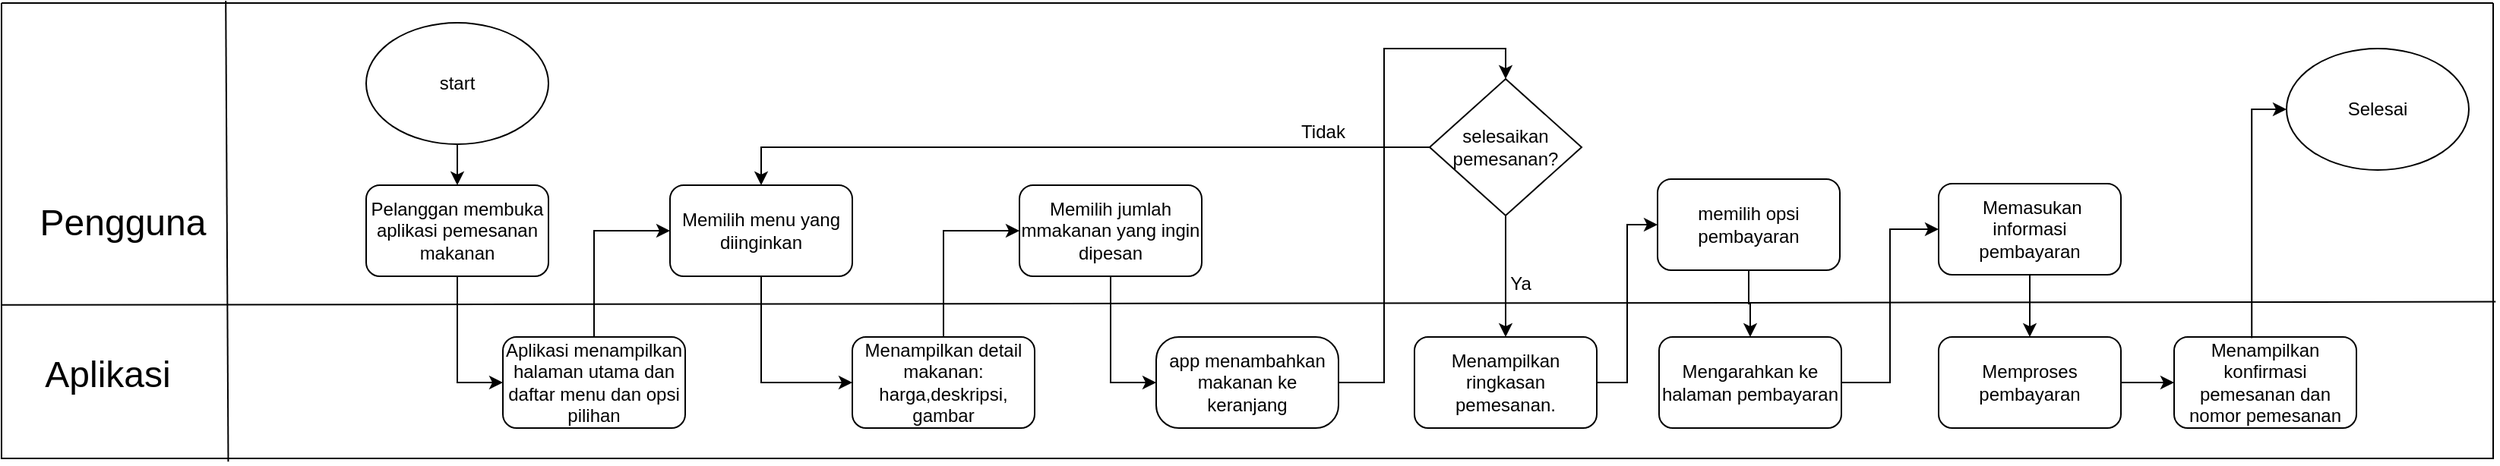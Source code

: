 <mxfile version="23.0.2" type="device">
  <diagram name="Page-1" id="UhMw9nbjbPcISy8zsZim">
    <mxGraphModel dx="2511" dy="549" grid="1" gridSize="10" guides="1" tooltips="1" connect="1" arrows="1" fold="1" page="1" pageScale="1" pageWidth="850" pageHeight="1100" math="0" shadow="0">
      <root>
        <mxCell id="0" />
        <mxCell id="1" parent="0" />
        <mxCell id="H4Wsnc-VcdrFRMZcwrRY-18" style="edgeStyle=orthogonalEdgeStyle;rounded=0;orthogonalLoop=1;jettySize=auto;html=1;" edge="1" parent="1" source="H4Wsnc-VcdrFRMZcwrRY-1" target="H4Wsnc-VcdrFRMZcwrRY-2">
          <mxGeometry relative="1" as="geometry" />
        </mxCell>
        <mxCell id="H4Wsnc-VcdrFRMZcwrRY-1" value="start" style="ellipse;whiteSpace=wrap;html=1;" vertex="1" parent="1">
          <mxGeometry x="180" y="83" width="120" height="80" as="geometry" />
        </mxCell>
        <mxCell id="H4Wsnc-VcdrFRMZcwrRY-19" style="edgeStyle=orthogonalEdgeStyle;rounded=0;orthogonalLoop=1;jettySize=auto;html=1;exitX=0.5;exitY=1;exitDx=0;exitDy=0;entryX=0;entryY=0.5;entryDx=0;entryDy=0;" edge="1" parent="1" source="H4Wsnc-VcdrFRMZcwrRY-2" target="H4Wsnc-VcdrFRMZcwrRY-3">
          <mxGeometry relative="1" as="geometry" />
        </mxCell>
        <mxCell id="H4Wsnc-VcdrFRMZcwrRY-2" value="Pelanggan membuka aplikasi pemesanan makanan" style="rounded=1;whiteSpace=wrap;html=1;" vertex="1" parent="1">
          <mxGeometry x="180" y="190" width="120" height="60" as="geometry" />
        </mxCell>
        <mxCell id="H4Wsnc-VcdrFRMZcwrRY-20" style="edgeStyle=orthogonalEdgeStyle;rounded=0;orthogonalLoop=1;jettySize=auto;html=1;exitX=0.5;exitY=0;exitDx=0;exitDy=0;entryX=0;entryY=0.5;entryDx=0;entryDy=0;" edge="1" parent="1" source="H4Wsnc-VcdrFRMZcwrRY-3" target="H4Wsnc-VcdrFRMZcwrRY-4">
          <mxGeometry relative="1" as="geometry" />
        </mxCell>
        <mxCell id="H4Wsnc-VcdrFRMZcwrRY-3" value="Aplikasi menampilkan halaman utama dan daftar menu dan opsi pilihan" style="rounded=1;whiteSpace=wrap;html=1;" vertex="1" parent="1">
          <mxGeometry x="270" y="290" width="120" height="60" as="geometry" />
        </mxCell>
        <mxCell id="H4Wsnc-VcdrFRMZcwrRY-22" style="edgeStyle=orthogonalEdgeStyle;rounded=0;orthogonalLoop=1;jettySize=auto;html=1;exitX=0.5;exitY=1;exitDx=0;exitDy=0;entryX=0;entryY=0.5;entryDx=0;entryDy=0;" edge="1" parent="1" source="H4Wsnc-VcdrFRMZcwrRY-4" target="H4Wsnc-VcdrFRMZcwrRY-5">
          <mxGeometry relative="1" as="geometry" />
        </mxCell>
        <mxCell id="H4Wsnc-VcdrFRMZcwrRY-4" value="Memilih menu yang diinginkan" style="rounded=1;whiteSpace=wrap;html=1;" vertex="1" parent="1">
          <mxGeometry x="380" y="190" width="120" height="60" as="geometry" />
        </mxCell>
        <mxCell id="H4Wsnc-VcdrFRMZcwrRY-23" style="edgeStyle=orthogonalEdgeStyle;rounded=0;orthogonalLoop=1;jettySize=auto;html=1;exitX=0.5;exitY=0;exitDx=0;exitDy=0;entryX=0;entryY=0.5;entryDx=0;entryDy=0;" edge="1" parent="1" source="H4Wsnc-VcdrFRMZcwrRY-5" target="H4Wsnc-VcdrFRMZcwrRY-6">
          <mxGeometry relative="1" as="geometry" />
        </mxCell>
        <mxCell id="H4Wsnc-VcdrFRMZcwrRY-5" value="Menampilkan detail makanan: harga,deskripsi, gambar" style="rounded=1;whiteSpace=wrap;html=1;" vertex="1" parent="1">
          <mxGeometry x="500" y="290" width="120" height="60" as="geometry" />
        </mxCell>
        <mxCell id="H4Wsnc-VcdrFRMZcwrRY-24" style="edgeStyle=orthogonalEdgeStyle;rounded=0;orthogonalLoop=1;jettySize=auto;html=1;exitX=0.5;exitY=1;exitDx=0;exitDy=0;entryX=0;entryY=0.5;entryDx=0;entryDy=0;" edge="1" parent="1" source="H4Wsnc-VcdrFRMZcwrRY-6" target="H4Wsnc-VcdrFRMZcwrRY-7">
          <mxGeometry relative="1" as="geometry" />
        </mxCell>
        <mxCell id="H4Wsnc-VcdrFRMZcwrRY-6" value="Memilih jumlah mmakanan yang ingin dipesan" style="rounded=1;whiteSpace=wrap;html=1;" vertex="1" parent="1">
          <mxGeometry x="610" y="190" width="120" height="60" as="geometry" />
        </mxCell>
        <mxCell id="H4Wsnc-VcdrFRMZcwrRY-26" style="edgeStyle=orthogonalEdgeStyle;rounded=0;orthogonalLoop=1;jettySize=auto;html=1;exitX=1;exitY=0.5;exitDx=0;exitDy=0;entryX=0.5;entryY=0;entryDx=0;entryDy=0;" edge="1" parent="1" source="H4Wsnc-VcdrFRMZcwrRY-7" target="H4Wsnc-VcdrFRMZcwrRY-8">
          <mxGeometry relative="1" as="geometry" />
        </mxCell>
        <mxCell id="H4Wsnc-VcdrFRMZcwrRY-7" value="app menambahkan makanan ke keranjang" style="rounded=1;whiteSpace=wrap;html=1;arcSize=25;" vertex="1" parent="1">
          <mxGeometry x="700" y="290" width="120" height="60" as="geometry" />
        </mxCell>
        <mxCell id="H4Wsnc-VcdrFRMZcwrRY-9" style="edgeStyle=orthogonalEdgeStyle;rounded=0;orthogonalLoop=1;jettySize=auto;html=1;entryX=0.5;entryY=0;entryDx=0;entryDy=0;" edge="1" parent="1" source="H4Wsnc-VcdrFRMZcwrRY-8" target="H4Wsnc-VcdrFRMZcwrRY-4">
          <mxGeometry relative="1" as="geometry" />
        </mxCell>
        <mxCell id="H4Wsnc-VcdrFRMZcwrRY-11" style="edgeStyle=orthogonalEdgeStyle;rounded=0;orthogonalLoop=1;jettySize=auto;html=1;exitX=0.5;exitY=1;exitDx=0;exitDy=0;entryX=0.5;entryY=0;entryDx=0;entryDy=0;" edge="1" parent="1" source="H4Wsnc-VcdrFRMZcwrRY-8" target="H4Wsnc-VcdrFRMZcwrRY-10">
          <mxGeometry relative="1" as="geometry" />
        </mxCell>
        <mxCell id="H4Wsnc-VcdrFRMZcwrRY-8" value="selesaikan pemesanan?" style="rhombus;whiteSpace=wrap;html=1;" vertex="1" parent="1">
          <mxGeometry x="880" y="120" width="100" height="90" as="geometry" />
        </mxCell>
        <mxCell id="H4Wsnc-VcdrFRMZcwrRY-31" style="edgeStyle=orthogonalEdgeStyle;rounded=0;orthogonalLoop=1;jettySize=auto;html=1;exitX=1;exitY=0.5;exitDx=0;exitDy=0;entryX=0;entryY=0.5;entryDx=0;entryDy=0;" edge="1" parent="1" source="H4Wsnc-VcdrFRMZcwrRY-10" target="H4Wsnc-VcdrFRMZcwrRY-12">
          <mxGeometry relative="1" as="geometry" />
        </mxCell>
        <mxCell id="H4Wsnc-VcdrFRMZcwrRY-10" value="Menampilkan ringkasan pemesanan." style="rounded=1;whiteSpace=wrap;html=1;" vertex="1" parent="1">
          <mxGeometry x="870" y="290" width="120" height="60" as="geometry" />
        </mxCell>
        <mxCell id="H4Wsnc-VcdrFRMZcwrRY-32" style="edgeStyle=orthogonalEdgeStyle;rounded=0;orthogonalLoop=1;jettySize=auto;html=1;exitX=0.5;exitY=1;exitDx=0;exitDy=0;entryX=0.5;entryY=0;entryDx=0;entryDy=0;" edge="1" parent="1" source="H4Wsnc-VcdrFRMZcwrRY-12" target="H4Wsnc-VcdrFRMZcwrRY-13">
          <mxGeometry relative="1" as="geometry" />
        </mxCell>
        <mxCell id="H4Wsnc-VcdrFRMZcwrRY-12" value="memilih opsi pembayaran" style="rounded=1;whiteSpace=wrap;html=1;" vertex="1" parent="1">
          <mxGeometry x="1030" y="186" width="120" height="60" as="geometry" />
        </mxCell>
        <mxCell id="H4Wsnc-VcdrFRMZcwrRY-33" style="edgeStyle=orthogonalEdgeStyle;rounded=0;orthogonalLoop=1;jettySize=auto;html=1;exitX=1;exitY=0.5;exitDx=0;exitDy=0;entryX=0;entryY=0.5;entryDx=0;entryDy=0;" edge="1" parent="1" source="H4Wsnc-VcdrFRMZcwrRY-13" target="H4Wsnc-VcdrFRMZcwrRY-14">
          <mxGeometry relative="1" as="geometry" />
        </mxCell>
        <mxCell id="H4Wsnc-VcdrFRMZcwrRY-13" value="Mengarahkan ke halaman pembayaran" style="rounded=1;whiteSpace=wrap;html=1;" vertex="1" parent="1">
          <mxGeometry x="1031" y="290" width="120" height="60" as="geometry" />
        </mxCell>
        <mxCell id="H4Wsnc-VcdrFRMZcwrRY-34" style="edgeStyle=orthogonalEdgeStyle;rounded=0;orthogonalLoop=1;jettySize=auto;html=1;exitX=0.5;exitY=1;exitDx=0;exitDy=0;entryX=0.5;entryY=0;entryDx=0;entryDy=0;" edge="1" parent="1" source="H4Wsnc-VcdrFRMZcwrRY-14" target="H4Wsnc-VcdrFRMZcwrRY-15">
          <mxGeometry relative="1" as="geometry" />
        </mxCell>
        <mxCell id="H4Wsnc-VcdrFRMZcwrRY-14" value="&amp;nbsp;Memasukan informasi pembayaran" style="rounded=1;whiteSpace=wrap;html=1;" vertex="1" parent="1">
          <mxGeometry x="1215" y="189" width="120" height="60" as="geometry" />
        </mxCell>
        <mxCell id="H4Wsnc-VcdrFRMZcwrRY-35" style="edgeStyle=orthogonalEdgeStyle;rounded=0;orthogonalLoop=1;jettySize=auto;html=1;exitX=1;exitY=0.5;exitDx=0;exitDy=0;entryX=0;entryY=0.5;entryDx=0;entryDy=0;" edge="1" parent="1" source="H4Wsnc-VcdrFRMZcwrRY-15" target="H4Wsnc-VcdrFRMZcwrRY-16">
          <mxGeometry relative="1" as="geometry" />
        </mxCell>
        <mxCell id="H4Wsnc-VcdrFRMZcwrRY-15" value="Memproses pembayaran" style="rounded=1;whiteSpace=wrap;html=1;" vertex="1" parent="1">
          <mxGeometry x="1215" y="290" width="120" height="60" as="geometry" />
        </mxCell>
        <mxCell id="H4Wsnc-VcdrFRMZcwrRY-27" value="Ya" style="text;html=1;strokeColor=none;fillColor=none;align=center;verticalAlign=middle;whiteSpace=wrap;rounded=0;" vertex="1" parent="1">
          <mxGeometry x="910" y="240" width="60" height="30" as="geometry" />
        </mxCell>
        <mxCell id="H4Wsnc-VcdrFRMZcwrRY-30" value="Tidak" style="text;html=1;strokeColor=none;fillColor=none;align=center;verticalAlign=middle;whiteSpace=wrap;rounded=0;" vertex="1" parent="1">
          <mxGeometry x="780" y="140" width="60" height="30" as="geometry" />
        </mxCell>
        <mxCell id="H4Wsnc-VcdrFRMZcwrRY-42" value="" style="swimlane;startSize=0;" vertex="1" parent="1">
          <mxGeometry x="-60" y="70" width="1640" height="300" as="geometry" />
        </mxCell>
        <mxCell id="H4Wsnc-VcdrFRMZcwrRY-38" value="&lt;font style=&quot;font-size: 24px;&quot;&gt;Pengguna&lt;/font&gt;" style="text;html=1;strokeColor=none;fillColor=none;align=center;verticalAlign=middle;whiteSpace=wrap;rounded=0;" vertex="1" parent="H4Wsnc-VcdrFRMZcwrRY-42">
          <mxGeometry x="50" y="130" width="60" height="30" as="geometry" />
        </mxCell>
        <mxCell id="H4Wsnc-VcdrFRMZcwrRY-39" value="&lt;font style=&quot;font-size: 24px;&quot;&gt;Aplikasi&lt;/font&gt;" style="text;html=1;strokeColor=none;fillColor=none;align=center;verticalAlign=middle;whiteSpace=wrap;rounded=0;" vertex="1" parent="H4Wsnc-VcdrFRMZcwrRY-42">
          <mxGeometry x="40" y="230" width="60" height="30" as="geometry" />
        </mxCell>
        <mxCell id="H4Wsnc-VcdrFRMZcwrRY-17" value="Selesai" style="ellipse;whiteSpace=wrap;html=1;" vertex="1" parent="H4Wsnc-VcdrFRMZcwrRY-42">
          <mxGeometry x="1504" y="30" width="120" height="80" as="geometry" />
        </mxCell>
        <mxCell id="H4Wsnc-VcdrFRMZcwrRY-16" value="Menampilkan konfirmasi pemesanan dan nomor pemesanan" style="rounded=1;whiteSpace=wrap;html=1;" vertex="1" parent="H4Wsnc-VcdrFRMZcwrRY-42">
          <mxGeometry x="1430" y="220" width="120" height="60" as="geometry" />
        </mxCell>
        <mxCell id="H4Wsnc-VcdrFRMZcwrRY-48" style="edgeStyle=orthogonalEdgeStyle;rounded=0;orthogonalLoop=1;jettySize=auto;html=1;exitX=0.426;exitY=0.012;exitDx=0;exitDy=0;entryX=0;entryY=0.5;entryDx=0;entryDy=0;exitPerimeter=0;" edge="1" parent="H4Wsnc-VcdrFRMZcwrRY-42" source="H4Wsnc-VcdrFRMZcwrRY-16" target="H4Wsnc-VcdrFRMZcwrRY-17">
          <mxGeometry relative="1" as="geometry" />
        </mxCell>
        <mxCell id="H4Wsnc-VcdrFRMZcwrRY-44" value="" style="endArrow=none;html=1;rounded=0;entryX=0.09;entryY=-0.005;entryDx=0;entryDy=0;entryPerimeter=0;exitX=0.091;exitY=1.007;exitDx=0;exitDy=0;exitPerimeter=0;" edge="1" parent="1" source="H4Wsnc-VcdrFRMZcwrRY-42" target="H4Wsnc-VcdrFRMZcwrRY-42">
          <mxGeometry width="50" height="50" relative="1" as="geometry">
            <mxPoint x="150" y="380" as="sourcePoint" />
            <mxPoint x="180" y="130" as="targetPoint" />
          </mxGeometry>
        </mxCell>
        <mxCell id="H4Wsnc-VcdrFRMZcwrRY-46" value="" style="endArrow=none;html=1;rounded=0;entryX=1.001;entryY=0.656;entryDx=0;entryDy=0;entryPerimeter=0;exitX=0;exitY=0.663;exitDx=0;exitDy=0;exitPerimeter=0;" edge="1" parent="1" source="H4Wsnc-VcdrFRMZcwrRY-42" target="H4Wsnc-VcdrFRMZcwrRY-42">
          <mxGeometry width="50" height="50" relative="1" as="geometry">
            <mxPoint x="-60" y="270" as="sourcePoint" />
            <mxPoint x="1560" y="270" as="targetPoint" />
          </mxGeometry>
        </mxCell>
      </root>
    </mxGraphModel>
  </diagram>
</mxfile>

